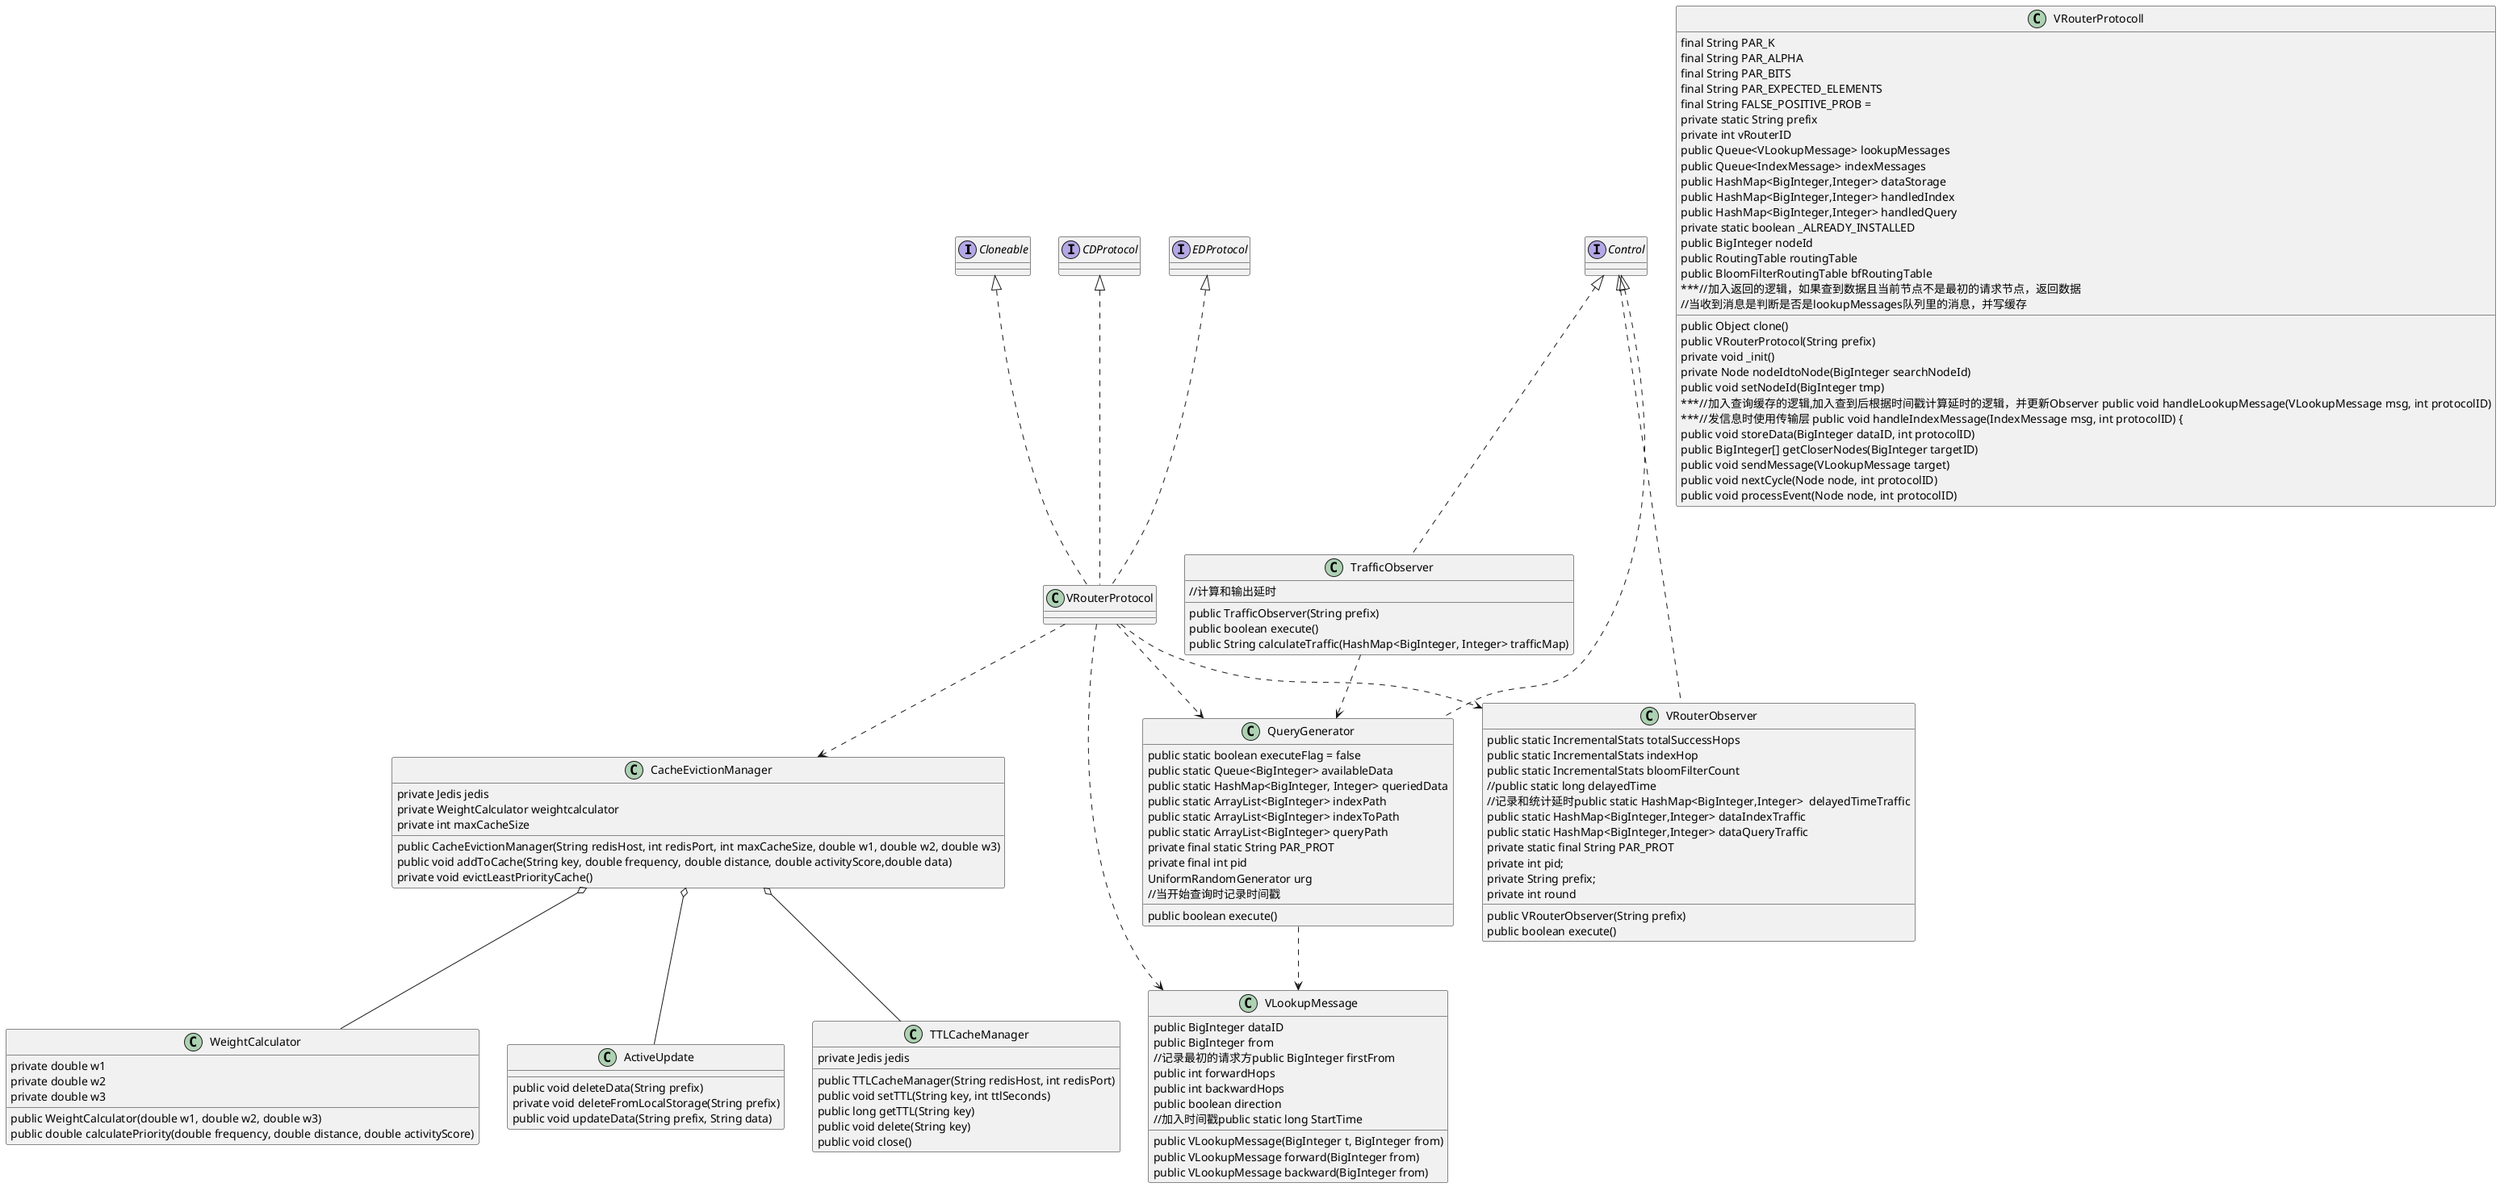 @startuml
'https://plantuml.com/class-diagram



interface Cloneable
interface CDProtocol
interface EDProtocol
interface Control
EDProtocol<|..VRouterProtocol
CDProtocol<|..VRouterProtocol
Cloneable<|..VRouterProtocol
Control<|..QueryGenerator
Control<|..VRouterObserver
VRouterProtocol ..>VRouterObserver
VRouterProtocol ..>CacheEvictionManager
VRouterProtocol ..>QueryGenerator
VRouterProtocol ..> VLookupMessage
 QueryGenerator..>VLookupMessage
TrafficObserver ..>QueryGenerator


CacheEvictionManager o--ActiveUpdate
CacheEvictionManager o-- TTLCacheManager
CacheEvictionManager o--WeightCalculator
class QueryGenerator   {
    public static boolean executeFlag = false
    public static Queue<BigInteger> availableData
    public static HashMap<BigInteger, Integer> queriedData
    public static ArrayList<BigInteger> indexPath
    public static ArrayList<BigInteger> indexToPath
    public static ArrayList<BigInteger> queryPath
    private final static String PAR_PROT
    private final int pid
    UniformRandomGenerator urg
//当开始查询时记录时间戳
  public boolean execute()
 }


class VLookupMessage {
    public BigInteger dataID
    public BigInteger from
    //记录最初的请求方public BigInteger firstFrom
    public int forwardHops
    public int backwardHops
    public boolean direction
    //加入时间戳public static long StartTime
    public VLookupMessage(BigInteger t, BigInteger from)
    public VLookupMessage forward(BigInteger from)
    public VLookupMessage backward(BigInteger from)
}

class VRouterProtocoll{
	final String PAR_K
	final String PAR_ALPHA
	final String PAR_BITS
	final String PAR_EXPECTED_ELEMENTS
	final String FALSE_POSITIVE_PROB =
	private static String prefix
	private int vRouterID
	public Queue<VLookupMessage> lookupMessages
	public Queue<IndexMessage> indexMessages
	public HashMap<BigInteger,Integer> dataStorage
	public HashMap<BigInteger,Integer> handledIndex
	public HashMap<BigInteger,Integer> handledQuery
	private static boolean _ALREADY_INSTALLED
	public BigInteger nodeId
	public RoutingTable routingTable
	public BloomFilterRoutingTable bfRoutingTable
	public Object clone()
	public VRouterProtocol(String prefix)
	private void _init()
	private Node nodeIdtoNode(BigInteger searchNodeId)
	public void setNodeId(BigInteger tmp)
	***//加入返回的逻辑，如果查到数据且当前节点不是最初的请求节点，返回数据
	//当收到消息是判断是否是lookupMessages队列里的消息，并写缓存
	***//加入查询缓存的逻辑,加入查到后根据时间戳计算延时的逻辑，并更新Observer public void handleLookupMessage(VLookupMessage msg, int protocolID)
	***//发信息时使用传输层 public void handleIndexMessage(IndexMessage msg, int protocolID) {
	public void storeData(BigInteger dataID, int protocolID)
	public BigInteger[] getCloserNodes(BigInteger targetID)
	public void sendMessage(VLookupMessage target)
public void nextCycle(Node node, int protocolID)
public void processEvent(Node node, int protocolID)
}

class VRouterObserver {
	public static IncrementalStats totalSuccessHops
	public static IncrementalStats indexHop
	public static IncrementalStats bloomFilterCount
	//public static long delayedTime
	//记录和统计延时public static HashMap<BigInteger,Integer>  delayedTimeTraffic
	public static HashMap<BigInteger,Integer> dataIndexTraffic
	public static HashMap<BigInteger,Integer> dataQueryTraffic
	private static final String PAR_PROT
	private int pid;
	private String prefix;
	private int round
	public VRouterObserver(String prefix)
	public boolean execute()
}
class TrafficObserver implements Control {
	public TrafficObserver(String prefix)
	public boolean execute()
	//计算和输出延时
	public String calculateTraffic(HashMap<BigInteger, Integer> trafficMap)

}

class CacheEvictionManager  {
    private Jedis jedis
    private WeightCalculator weightcalculator
    private int maxCacheSize
    public CacheEvictionManager(String redisHost, int redisPort, int maxCacheSize, double w1, double w2, double w3)
    public void addToCache(String key, double frequency, double distance, double activityScore,double data)
    private void evictLeastPriorityCache()
}

class ActiveUpdate {
     public void deleteData(String prefix)
     private void deleteFromLocalStorage(String prefix)
     public void updateData(String prefix, String data)
 }
class TTLCacheManager{
    private Jedis jedis
    public TTLCacheManager(String redisHost, int redisPort)
    public void setTTL(String key, int ttlSeconds)
    public long getTTL(String key)
    public void delete(String key)
    public void close()
}
 class WeightCalculator {
     private double w1
     private double w2
     private double w3
     public WeightCalculator(double w1, double w2, double w3)
     public double calculatePriority(double frequency, double distance, double activityScore)
 }



@enduml